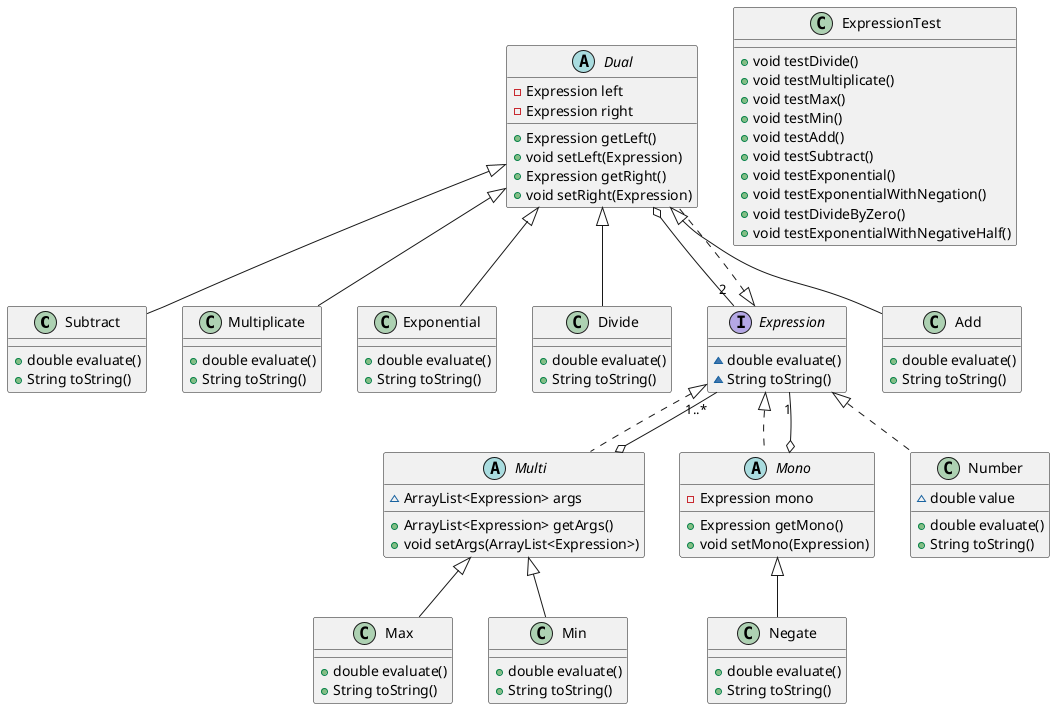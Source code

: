 @startuml
class Subtract {
+ double evaluate()
+ String toString()
}
class Multiplicate {
+ double evaluate()
+ String toString()
}
class ExpressionTest {
+ void testDivide()
+ void testMultiplicate()
+ void testMax()
+ void testMin()
+ void testAdd()
+ void testSubtract()
+ void testExponential()
+ void testExponentialWithNegation()
+ void testDivideByZero()
+ void testExponentialWithNegativeHalf()
}
class Number {
~ double value
+ double evaluate()
+ String toString()
}
class Exponential {
+ double evaluate()
+ String toString()
}
class Max {
+ double evaluate()
+ String toString()
}
class Negate {
+ double evaluate()
+ String toString()
}
abstract class Multi {
~ ArrayList<Expression> args
+ ArrayList<Expression> getArgs()
+ void setArgs(ArrayList<Expression>)
}
class Divide {
+ double evaluate()
+ String toString()
}
abstract class Dual {
- Expression left
- Expression right
+ Expression getLeft()
+ void setLeft(Expression)
+ Expression getRight()
+ void setRight(Expression)
}
class Min {
+ double evaluate()
+ String toString()
}
abstract class Mono {
- Expression mono
+ Expression getMono()
+ void setMono(Expression)
}
interface Expression {
~ double evaluate()
~ String toString()
}
class Add {
+ double evaluate()
+ String toString()
}
Multi o--"1..*" Expression
Dual o--"2" Expression
Mono o--"1" Expression

Dual <|-- Subtract
Dual <|-- Multiplicate
Expression <|.. Number
Dual <|-- Exponential
Multi <|-- Max
Mono <|-- Negate
Expression <|.. Multi
Dual <|-- Divide
Expression <|.. Dual
Multi <|-- Min
Expression <|.. Mono
Dual <|-- Add

@enduml